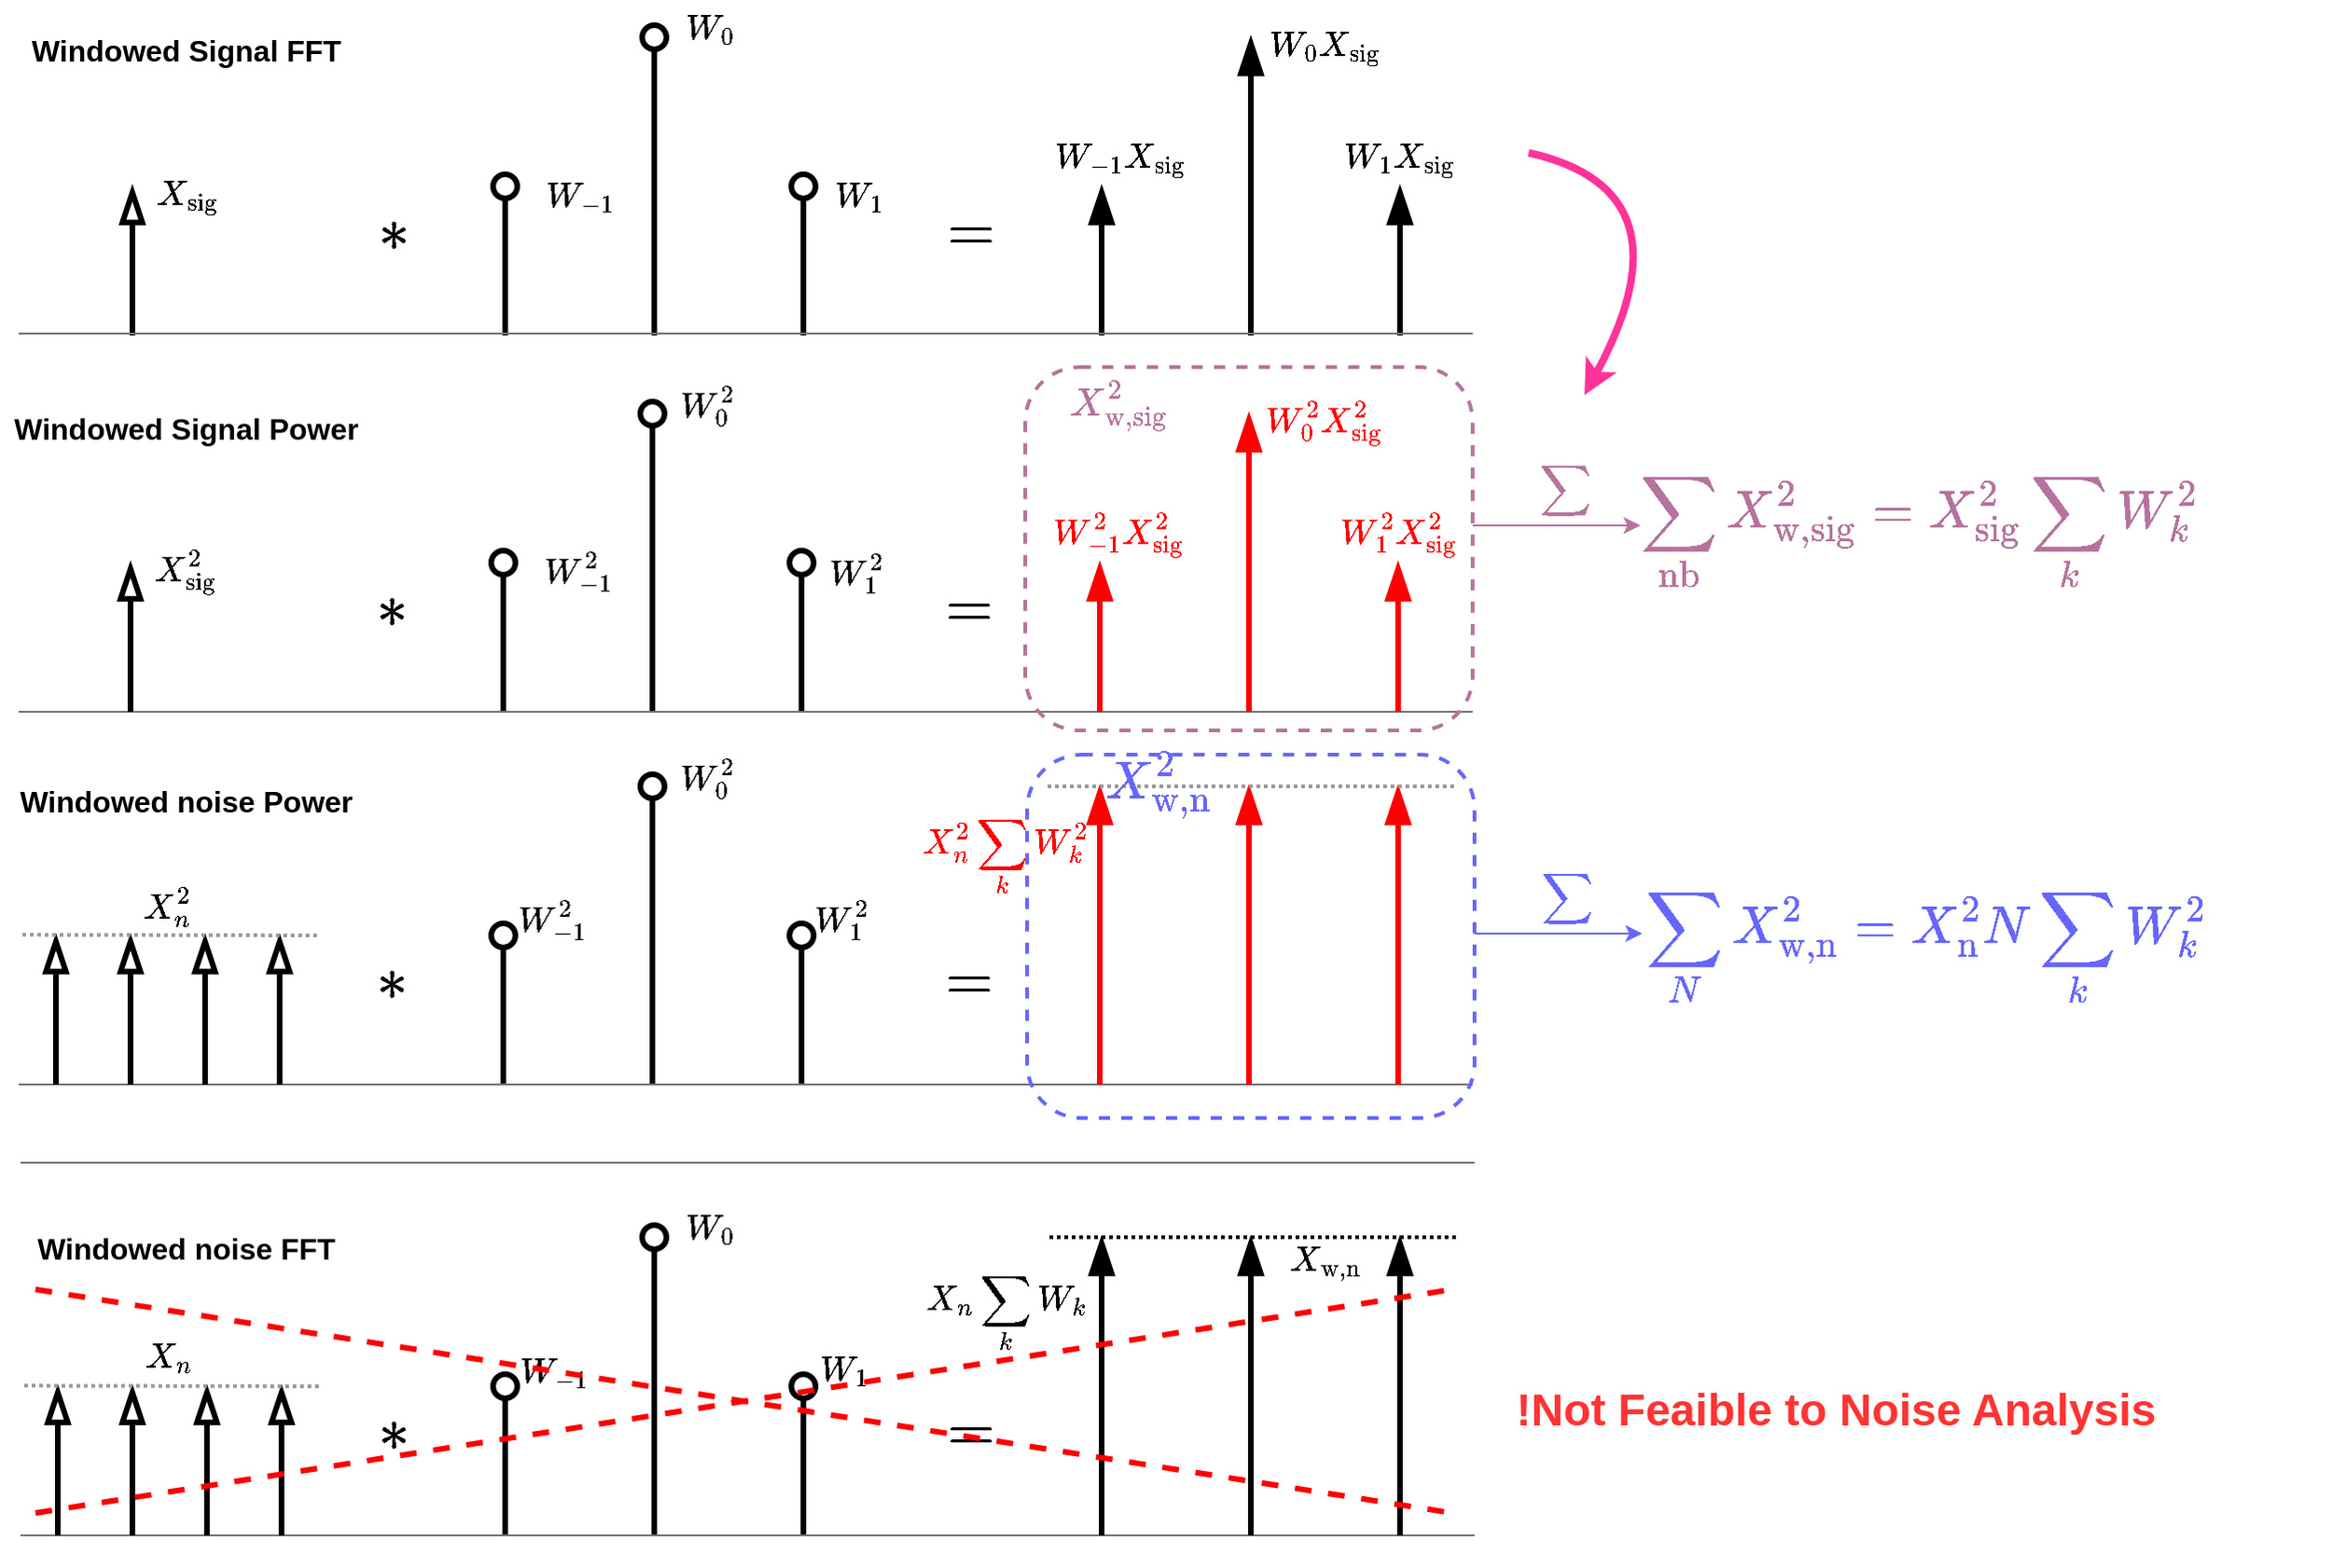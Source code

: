 <mxfile version="28.1.0">
  <diagram name="Page-1" id="PFoPlUwvTNdfm9jOEWF-">
    <mxGraphModel dx="1065" dy="1822" grid="1" gridSize="10" guides="1" tooltips="1" connect="1" arrows="1" fold="1" page="1" pageScale="1" pageWidth="850" pageHeight="1100" math="1" shadow="0">
      <root>
        <mxCell id="0" />
        <mxCell id="1" parent="0" />
        <mxCell id="UQYdaN8NKHzeLjU3V7_b-1" value="" style="endArrow=oval;html=1;rounded=0;strokeWidth=3;endFill=0;endSize=13;" parent="1" edge="1">
          <mxGeometry width="50" height="50" relative="1" as="geometry">
            <mxPoint x="360" y="320" as="sourcePoint" />
            <mxPoint x="360" y="160" as="targetPoint" />
          </mxGeometry>
        </mxCell>
        <mxCell id="UQYdaN8NKHzeLjU3V7_b-7" value="" style="endArrow=oval;html=1;rounded=0;strokeWidth=3;endFill=0;endSize=13;" parent="1" edge="1">
          <mxGeometry width="50" height="50" relative="1" as="geometry">
            <mxPoint x="280" y="320" as="sourcePoint" />
            <mxPoint x="280" y="240" as="targetPoint" />
          </mxGeometry>
        </mxCell>
        <mxCell id="UQYdaN8NKHzeLjU3V7_b-8" value="" style="endArrow=oval;html=1;rounded=0;strokeWidth=3;endFill=0;endSize=13;" parent="1" edge="1">
          <mxGeometry width="50" height="50" relative="1" as="geometry">
            <mxPoint x="440" y="320" as="sourcePoint" />
            <mxPoint x="440" y="240" as="targetPoint" />
          </mxGeometry>
        </mxCell>
        <mxCell id="UQYdaN8NKHzeLjU3V7_b-9" value="" style="endArrow=none;html=1;rounded=0;strokeColor=#737373;" parent="1" edge="1">
          <mxGeometry width="50" height="50" relative="1" as="geometry">
            <mxPoint x="800" y="320" as="sourcePoint" />
            <mxPoint x="20" y="320" as="targetPoint" />
          </mxGeometry>
        </mxCell>
        <mxCell id="UQYdaN8NKHzeLjU3V7_b-10" value="" style="endArrow=blockThin;html=1;rounded=0;strokeWidth=3;endFill=0;endSize=13;" parent="1" edge="1">
          <mxGeometry width="50" height="50" relative="1" as="geometry">
            <mxPoint x="80" y="320" as="sourcePoint" />
            <mxPoint x="80" y="240" as="targetPoint" />
          </mxGeometry>
        </mxCell>
        <mxCell id="UQYdaN8NKHzeLjU3V7_b-11" value="&lt;font style=&quot;font-size: 16px;&quot;&gt;$$X_\text{sig}^2$$&lt;/font&gt;" style="text;html=1;align=center;verticalAlign=middle;whiteSpace=wrap;rounded=0;" parent="1" vertex="1">
          <mxGeometry x="80" y="230" width="60" height="30" as="geometry" />
        </mxCell>
        <mxCell id="UQYdaN8NKHzeLjU3V7_b-12" value="&lt;font style=&quot;font-size: 16px;&quot;&gt;$$W_0^2$$&lt;/font&gt;" style="text;html=1;align=center;verticalAlign=middle;whiteSpace=wrap;rounded=0;" parent="1" vertex="1">
          <mxGeometry x="360" y="140" width="60" height="30" as="geometry" />
        </mxCell>
        <mxCell id="UQYdaN8NKHzeLjU3V7_b-13" value="&lt;font style=&quot;font-size: 16px;&quot;&gt;$$W_{1}^2$$&lt;/font&gt;" style="text;html=1;align=center;verticalAlign=middle;whiteSpace=wrap;rounded=0;" parent="1" vertex="1">
          <mxGeometry x="440" y="230" width="60" height="30" as="geometry" />
        </mxCell>
        <mxCell id="UQYdaN8NKHzeLjU3V7_b-14" value="&lt;font style=&quot;font-size: 16px;&quot;&gt;$$W_{-1}^2$$&lt;/font&gt;" style="text;html=1;align=center;verticalAlign=middle;whiteSpace=wrap;rounded=0;" parent="1" vertex="1">
          <mxGeometry x="290" y="230" width="60" height="30" as="geometry" />
        </mxCell>
        <mxCell id="UQYdaN8NKHzeLjU3V7_b-16" value="&lt;font style=&quot;font-size: 28px;&quot;&gt;$$\ast$$&lt;/font&gt;" style="text;html=1;align=center;verticalAlign=middle;whiteSpace=wrap;rounded=0;" parent="1" vertex="1">
          <mxGeometry x="190" y="250" width="60" height="30" as="geometry" />
        </mxCell>
        <mxCell id="UQYdaN8NKHzeLjU3V7_b-17" value="" style="endArrow=blockThin;html=1;rounded=0;strokeWidth=3;endFill=1;endSize=13;fillColor=#f8cecc;strokeColor=#FF0000;" parent="1" edge="1">
          <mxGeometry width="50" height="50" relative="1" as="geometry">
            <mxPoint x="680" y="320" as="sourcePoint" />
            <mxPoint x="680" y="160" as="targetPoint" />
          </mxGeometry>
        </mxCell>
        <mxCell id="UQYdaN8NKHzeLjU3V7_b-18" value="" style="endArrow=blockThin;html=1;rounded=0;strokeWidth=3;endFill=1;endSize=13;fillColor=#f8cecc;strokeColor=#FF0000;" parent="1" edge="1">
          <mxGeometry width="50" height="50" relative="1" as="geometry">
            <mxPoint x="600" y="320" as="sourcePoint" />
            <mxPoint x="600" y="240" as="targetPoint" />
          </mxGeometry>
        </mxCell>
        <mxCell id="UQYdaN8NKHzeLjU3V7_b-19" value="" style="endArrow=blockThin;html=1;rounded=0;strokeWidth=3;endFill=1;endSize=13;fillColor=#f8cecc;strokeColor=#FF0000;" parent="1" edge="1">
          <mxGeometry width="50" height="50" relative="1" as="geometry">
            <mxPoint x="760" y="320" as="sourcePoint" />
            <mxPoint x="760" y="240" as="targetPoint" />
          </mxGeometry>
        </mxCell>
        <mxCell id="UQYdaN8NKHzeLjU3V7_b-20" value="&lt;b&gt;&lt;font style=&quot;font-size: 16px;&quot; color=&quot;#ff0000&quot;&gt;$$W_0^2X_\text{sig}^2$$&lt;/font&gt;&lt;/b&gt;" style="text;html=1;align=center;verticalAlign=middle;whiteSpace=wrap;rounded=0;" parent="1" vertex="1">
          <mxGeometry x="690" y="150" width="60" height="30" as="geometry" />
        </mxCell>
        <mxCell id="UQYdaN8NKHzeLjU3V7_b-23" value="&lt;font style=&quot;font-size: 28px;&quot;&gt;$$=$$&lt;/font&gt;" style="text;html=1;align=center;verticalAlign=middle;whiteSpace=wrap;rounded=0;" parent="1" vertex="1">
          <mxGeometry x="500" y="250" width="60" height="30" as="geometry" />
        </mxCell>
        <mxCell id="UQYdaN8NKHzeLjU3V7_b-24" value="&lt;b&gt;&lt;font style=&quot;font-size: 16px;&quot; color=&quot;#ff0000&quot;&gt;$$W_{-1}^2X_\text{sig}^2$$&lt;/font&gt;&lt;/b&gt;" style="text;html=1;align=center;verticalAlign=middle;whiteSpace=wrap;rounded=0;" parent="1" vertex="1">
          <mxGeometry x="580" y="210" width="60" height="30" as="geometry" />
        </mxCell>
        <mxCell id="UQYdaN8NKHzeLjU3V7_b-25" value="&lt;b&gt;&lt;font style=&quot;font-size: 16px;&quot; color=&quot;#ff0000&quot;&gt;$$W_{1}^2X_\text{sig}^2$$&lt;/font&gt;&lt;/b&gt;" style="text;html=1;align=center;verticalAlign=middle;whiteSpace=wrap;rounded=0;" parent="1" vertex="1">
          <mxGeometry x="730" y="210" width="60" height="30" as="geometry" />
        </mxCell>
        <mxCell id="UQYdaN8NKHzeLjU3V7_b-26" value="" style="endArrow=oval;html=1;rounded=0;strokeWidth=3;endFill=0;endSize=13;" parent="1" edge="1">
          <mxGeometry width="50" height="50" relative="1" as="geometry">
            <mxPoint x="360" y="520" as="sourcePoint" />
            <mxPoint x="360" y="360" as="targetPoint" />
          </mxGeometry>
        </mxCell>
        <mxCell id="UQYdaN8NKHzeLjU3V7_b-27" value="" style="endArrow=oval;html=1;rounded=0;strokeWidth=3;endFill=0;endSize=13;" parent="1" edge="1">
          <mxGeometry width="50" height="50" relative="1" as="geometry">
            <mxPoint x="280" y="520" as="sourcePoint" />
            <mxPoint x="280" y="440" as="targetPoint" />
          </mxGeometry>
        </mxCell>
        <mxCell id="UQYdaN8NKHzeLjU3V7_b-28" value="" style="endArrow=oval;html=1;rounded=0;strokeWidth=3;endFill=0;endSize=13;" parent="1" edge="1">
          <mxGeometry width="50" height="50" relative="1" as="geometry">
            <mxPoint x="440" y="520" as="sourcePoint" />
            <mxPoint x="440" y="440" as="targetPoint" />
          </mxGeometry>
        </mxCell>
        <mxCell id="UQYdaN8NKHzeLjU3V7_b-29" value="" style="endArrow=none;html=1;rounded=0;strokeColor=#737373;" parent="1" edge="1">
          <mxGeometry width="50" height="50" relative="1" as="geometry">
            <mxPoint x="800" y="520" as="sourcePoint" />
            <mxPoint x="20" y="520" as="targetPoint" />
          </mxGeometry>
        </mxCell>
        <mxCell id="UQYdaN8NKHzeLjU3V7_b-30" value="" style="endArrow=blockThin;html=1;rounded=0;strokeWidth=3;endFill=0;endSize=13;" parent="1" edge="1">
          <mxGeometry width="50" height="50" relative="1" as="geometry">
            <mxPoint x="80" y="520" as="sourcePoint" />
            <mxPoint x="80" y="440" as="targetPoint" />
          </mxGeometry>
        </mxCell>
        <mxCell id="UQYdaN8NKHzeLjU3V7_b-31" value="&lt;font style=&quot;font-size: 16px;&quot;&gt;$$X_n^2$$&lt;/font&gt;" style="text;html=1;align=center;verticalAlign=middle;whiteSpace=wrap;rounded=0;" parent="1" vertex="1">
          <mxGeometry x="70" y="409" width="60" height="30" as="geometry" />
        </mxCell>
        <mxCell id="UQYdaN8NKHzeLjU3V7_b-32" value="&lt;font style=&quot;font-size: 16px;&quot;&gt;$$W_0^2$$&lt;/font&gt;" style="text;html=1;align=center;verticalAlign=middle;whiteSpace=wrap;rounded=0;" parent="1" vertex="1">
          <mxGeometry x="360" y="340" width="60" height="30" as="geometry" />
        </mxCell>
        <mxCell id="UQYdaN8NKHzeLjU3V7_b-33" value="&lt;font style=&quot;font-size: 16px;&quot;&gt;$$W_{1}^2$$&lt;/font&gt;" style="text;html=1;align=center;verticalAlign=middle;whiteSpace=wrap;rounded=0;" parent="1" vertex="1">
          <mxGeometry x="432" y="416" width="60" height="30" as="geometry" />
        </mxCell>
        <mxCell id="UQYdaN8NKHzeLjU3V7_b-34" value="&lt;font style=&quot;font-size: 16px;&quot;&gt;$$W_{-1}^2$$&lt;/font&gt;" style="text;html=1;align=center;verticalAlign=middle;whiteSpace=wrap;rounded=0;" parent="1" vertex="1">
          <mxGeometry x="276" y="417" width="60" height="30" as="geometry" />
        </mxCell>
        <mxCell id="UQYdaN8NKHzeLjU3V7_b-35" value="&lt;font style=&quot;font-size: 28px;&quot;&gt;$$\ast$$&lt;/font&gt;" style="text;html=1;align=center;verticalAlign=middle;whiteSpace=wrap;rounded=0;" parent="1" vertex="1">
          <mxGeometry x="190" y="450" width="60" height="30" as="geometry" />
        </mxCell>
        <mxCell id="UQYdaN8NKHzeLjU3V7_b-36" value="" style="endArrow=blockThin;html=1;rounded=0;strokeWidth=3;endFill=1;endSize=13;strokeColor=#FF0000;" parent="1" edge="1">
          <mxGeometry width="50" height="50" relative="1" as="geometry">
            <mxPoint x="680" y="520" as="sourcePoint" />
            <mxPoint x="680" y="360" as="targetPoint" />
          </mxGeometry>
        </mxCell>
        <mxCell id="UQYdaN8NKHzeLjU3V7_b-37" value="" style="endArrow=blockThin;html=1;rounded=0;strokeWidth=3;endFill=1;endSize=13;strokeColor=#FF0000;" parent="1" edge="1">
          <mxGeometry width="50" height="50" relative="1" as="geometry">
            <mxPoint x="600" y="520" as="sourcePoint" />
            <mxPoint x="600" y="360" as="targetPoint" />
          </mxGeometry>
        </mxCell>
        <mxCell id="UQYdaN8NKHzeLjU3V7_b-38" value="" style="endArrow=blockThin;html=1;rounded=0;strokeWidth=3;endFill=1;endSize=13;strokeColor=#FF0000;" parent="1" edge="1">
          <mxGeometry width="50" height="50" relative="1" as="geometry">
            <mxPoint x="760" y="520" as="sourcePoint" />
            <mxPoint x="760" y="360" as="targetPoint" />
          </mxGeometry>
        </mxCell>
        <mxCell id="UQYdaN8NKHzeLjU3V7_b-39" value="&lt;font style=&quot;font-size: 16px; color: rgb(255, 0, 0);&quot;&gt;$$X_n^2\sum_k W_k^2$$&lt;/font&gt;" style="text;html=1;align=center;verticalAlign=middle;whiteSpace=wrap;rounded=0;strokeColor=none;" parent="1" vertex="1">
          <mxGeometry x="520" y="383" width="60" height="30" as="geometry" />
        </mxCell>
        <mxCell id="UQYdaN8NKHzeLjU3V7_b-40" value="&lt;font style=&quot;font-size: 28px;&quot;&gt;$$=$$&lt;/font&gt;" style="text;html=1;align=center;verticalAlign=middle;whiteSpace=wrap;rounded=0;" parent="1" vertex="1">
          <mxGeometry x="500" y="450" width="60" height="30" as="geometry" />
        </mxCell>
        <mxCell id="UQYdaN8NKHzeLjU3V7_b-43" value="" style="endArrow=blockThin;html=1;rounded=0;strokeWidth=3;endFill=0;endSize=13;" parent="1" edge="1">
          <mxGeometry width="50" height="50" relative="1" as="geometry">
            <mxPoint x="40" y="520" as="sourcePoint" />
            <mxPoint x="40" y="440" as="targetPoint" />
          </mxGeometry>
        </mxCell>
        <mxCell id="UQYdaN8NKHzeLjU3V7_b-44" value="" style="endArrow=blockThin;html=1;rounded=0;strokeWidth=3;endFill=0;endSize=13;" parent="1" edge="1">
          <mxGeometry width="50" height="50" relative="1" as="geometry">
            <mxPoint x="120" y="520" as="sourcePoint" />
            <mxPoint x="120" y="440" as="targetPoint" />
          </mxGeometry>
        </mxCell>
        <mxCell id="UQYdaN8NKHzeLjU3V7_b-45" value="" style="endArrow=blockThin;html=1;rounded=0;strokeWidth=3;endFill=0;endSize=13;" parent="1" edge="1">
          <mxGeometry width="50" height="50" relative="1" as="geometry">
            <mxPoint x="160" y="520" as="sourcePoint" />
            <mxPoint x="160" y="440" as="targetPoint" />
          </mxGeometry>
        </mxCell>
        <mxCell id="UQYdaN8NKHzeLjU3V7_b-46" value="" style="endArrow=none;html=1;rounded=0;strokeColor=#999999;dashed=1;dashPattern=1 1;strokeWidth=2;" parent="1" edge="1">
          <mxGeometry width="50" height="50" relative="1" as="geometry">
            <mxPoint x="180" y="440" as="sourcePoint" />
            <mxPoint x="20" y="439.66" as="targetPoint" />
          </mxGeometry>
        </mxCell>
        <mxCell id="UQYdaN8NKHzeLjU3V7_b-47" value="" style="endArrow=none;html=1;rounded=0;strokeColor=#999999;dashed=1;dashPattern=1 1;strokeWidth=2;" parent="1" edge="1">
          <mxGeometry width="50" height="50" relative="1" as="geometry">
            <mxPoint x="790" y="360" as="sourcePoint" />
            <mxPoint x="570" y="360" as="targetPoint" />
          </mxGeometry>
        </mxCell>
        <mxCell id="UQYdaN8NKHzeLjU3V7_b-48" value="&lt;b&gt;&lt;font style=&quot;font-size: 16px;&quot;&gt;Windowed noise Power&lt;/font&gt;&lt;/b&gt;" style="text;html=1;align=center;verticalAlign=middle;whiteSpace=wrap;rounded=0;" parent="1" vertex="1">
          <mxGeometry x="10" y="353" width="200" height="30" as="geometry" />
        </mxCell>
        <mxCell id="UQYdaN8NKHzeLjU3V7_b-49" value="&lt;b&gt;&lt;font style=&quot;font-size: 16px;&quot;&gt;Windowed Signal Power&lt;/font&gt;&lt;/b&gt;" style="text;html=1;align=center;verticalAlign=middle;whiteSpace=wrap;rounded=0;" parent="1" vertex="1">
          <mxGeometry x="10" y="153" width="200" height="30" as="geometry" />
        </mxCell>
        <mxCell id="UQYdaN8NKHzeLjU3V7_b-50" value="" style="endArrow=oval;html=1;rounded=0;strokeWidth=3;endFill=0;endSize=13;" parent="1" edge="1">
          <mxGeometry width="50" height="50" relative="1" as="geometry">
            <mxPoint x="361" y="118" as="sourcePoint" />
            <mxPoint x="361" y="-42" as="targetPoint" />
          </mxGeometry>
        </mxCell>
        <mxCell id="UQYdaN8NKHzeLjU3V7_b-51" value="" style="endArrow=oval;html=1;rounded=0;strokeWidth=3;endFill=0;endSize=13;" parent="1" edge="1">
          <mxGeometry width="50" height="50" relative="1" as="geometry">
            <mxPoint x="281" y="118" as="sourcePoint" />
            <mxPoint x="281" y="38" as="targetPoint" />
          </mxGeometry>
        </mxCell>
        <mxCell id="UQYdaN8NKHzeLjU3V7_b-52" value="" style="endArrow=oval;html=1;rounded=0;strokeWidth=3;endFill=0;endSize=13;" parent="1" edge="1">
          <mxGeometry width="50" height="50" relative="1" as="geometry">
            <mxPoint x="441" y="118" as="sourcePoint" />
            <mxPoint x="441" y="38" as="targetPoint" />
          </mxGeometry>
        </mxCell>
        <mxCell id="UQYdaN8NKHzeLjU3V7_b-54" value="" style="endArrow=blockThin;html=1;rounded=0;strokeWidth=3;endFill=0;endSize=13;" parent="1" edge="1">
          <mxGeometry width="50" height="50" relative="1" as="geometry">
            <mxPoint x="81" y="118" as="sourcePoint" />
            <mxPoint x="81" y="38" as="targetPoint" />
          </mxGeometry>
        </mxCell>
        <mxCell id="UQYdaN8NKHzeLjU3V7_b-55" value="&lt;font style=&quot;font-size: 16px;&quot;&gt;$$X_\text{sig}$$&lt;/font&gt;" style="text;html=1;align=center;verticalAlign=middle;whiteSpace=wrap;rounded=0;" parent="1" vertex="1">
          <mxGeometry x="81" y="28" width="60" height="30" as="geometry" />
        </mxCell>
        <mxCell id="UQYdaN8NKHzeLjU3V7_b-56" value="&lt;font style=&quot;font-size: 16px;&quot;&gt;$$W_0$$&lt;/font&gt;" style="text;html=1;align=center;verticalAlign=middle;whiteSpace=wrap;rounded=0;" parent="1" vertex="1">
          <mxGeometry x="361" y="-62" width="60" height="30" as="geometry" />
        </mxCell>
        <mxCell id="UQYdaN8NKHzeLjU3V7_b-57" value="&lt;font style=&quot;font-size: 16px;&quot;&gt;$$W_{1}$$&lt;/font&gt;" style="text;html=1;align=center;verticalAlign=middle;whiteSpace=wrap;rounded=0;" parent="1" vertex="1">
          <mxGeometry x="441" y="28" width="60" height="30" as="geometry" />
        </mxCell>
        <mxCell id="UQYdaN8NKHzeLjU3V7_b-58" value="&lt;font style=&quot;font-size: 16px;&quot;&gt;$$W_{-1}$$&lt;/font&gt;" style="text;html=1;align=center;verticalAlign=middle;whiteSpace=wrap;rounded=0;" parent="1" vertex="1">
          <mxGeometry x="291" y="28" width="60" height="30" as="geometry" />
        </mxCell>
        <mxCell id="UQYdaN8NKHzeLjU3V7_b-59" value="&lt;font style=&quot;font-size: 28px;&quot;&gt;$$\ast$$&lt;/font&gt;" style="text;html=1;align=center;verticalAlign=middle;whiteSpace=wrap;rounded=0;" parent="1" vertex="1">
          <mxGeometry x="191" y="48" width="60" height="30" as="geometry" />
        </mxCell>
        <mxCell id="UQYdaN8NKHzeLjU3V7_b-60" value="" style="endArrow=blockThin;html=1;rounded=0;strokeWidth=3;endFill=1;endSize=13;" parent="1" edge="1">
          <mxGeometry width="50" height="50" relative="1" as="geometry">
            <mxPoint x="681" y="118" as="sourcePoint" />
            <mxPoint x="681" y="-42" as="targetPoint" />
          </mxGeometry>
        </mxCell>
        <mxCell id="UQYdaN8NKHzeLjU3V7_b-61" value="" style="endArrow=blockThin;html=1;rounded=0;strokeWidth=3;endFill=1;endSize=13;" parent="1" edge="1">
          <mxGeometry width="50" height="50" relative="1" as="geometry">
            <mxPoint x="601" y="118" as="sourcePoint" />
            <mxPoint x="601" y="38" as="targetPoint" />
          </mxGeometry>
        </mxCell>
        <mxCell id="UQYdaN8NKHzeLjU3V7_b-62" value="" style="endArrow=blockThin;html=1;rounded=0;strokeWidth=3;endFill=1;endSize=13;" parent="1" edge="1">
          <mxGeometry width="50" height="50" relative="1" as="geometry">
            <mxPoint x="761" y="118" as="sourcePoint" />
            <mxPoint x="761" y="38" as="targetPoint" />
          </mxGeometry>
        </mxCell>
        <mxCell id="UQYdaN8NKHzeLjU3V7_b-63" value="&lt;font style=&quot;font-size: 16px;&quot;&gt;$$W_0X_\text{sig}$$&lt;/font&gt;" style="text;html=1;align=center;verticalAlign=middle;whiteSpace=wrap;rounded=0;" parent="1" vertex="1">
          <mxGeometry x="691" y="-52" width="60" height="30" as="geometry" />
        </mxCell>
        <mxCell id="UQYdaN8NKHzeLjU3V7_b-64" value="&lt;font style=&quot;font-size: 28px;&quot;&gt;$$=$$&lt;/font&gt;" style="text;html=1;align=center;verticalAlign=middle;whiteSpace=wrap;rounded=0;" parent="1" vertex="1">
          <mxGeometry x="501" y="48" width="60" height="30" as="geometry" />
        </mxCell>
        <mxCell id="UQYdaN8NKHzeLjU3V7_b-65" value="&lt;font style=&quot;font-size: 16px;&quot;&gt;$$W_{-1}X_\text{sig}$$&lt;/font&gt;" style="text;html=1;align=center;verticalAlign=middle;whiteSpace=wrap;rounded=0;" parent="1" vertex="1">
          <mxGeometry x="581" y="8" width="60" height="30" as="geometry" />
        </mxCell>
        <mxCell id="UQYdaN8NKHzeLjU3V7_b-66" value="&lt;font style=&quot;font-size: 16px;&quot;&gt;$$W_{1}X_\text{sig}$$&lt;/font&gt;" style="text;html=1;align=center;verticalAlign=middle;whiteSpace=wrap;rounded=0;" parent="1" vertex="1">
          <mxGeometry x="731" y="8" width="60" height="30" as="geometry" />
        </mxCell>
        <mxCell id="UQYdaN8NKHzeLjU3V7_b-88" value="&lt;b&gt;&lt;font style=&quot;font-size: 16px;&quot;&gt;Windowed Signal FFT&lt;/font&gt;&lt;/b&gt;" style="text;html=1;align=center;verticalAlign=middle;whiteSpace=wrap;rounded=0;" parent="1" vertex="1">
          <mxGeometry x="10" y="-50" width="200" height="30" as="geometry" />
        </mxCell>
        <mxCell id="UQYdaN8NKHzeLjU3V7_b-90" value="" style="rounded=1;whiteSpace=wrap;html=1;fillColor=none;strokeColor=#B5739D;strokeWidth=2;shadow=0;glass=0;dashed=1;" parent="1" vertex="1">
          <mxGeometry x="560" y="135" width="240" height="195" as="geometry" />
        </mxCell>
        <mxCell id="UQYdaN8NKHzeLjU3V7_b-91" value="" style="endArrow=classic;html=1;rounded=0;exitX=1;exitY=0.436;exitDx=0;exitDy=0;exitPerimeter=0;strokeColor=#B5739D;" parent="1" source="UQYdaN8NKHzeLjU3V7_b-90" edge="1">
          <mxGeometry width="50" height="50" relative="1" as="geometry">
            <mxPoint x="830" y="240" as="sourcePoint" />
            <mxPoint x="890" y="220" as="targetPoint" />
          </mxGeometry>
        </mxCell>
        <mxCell id="UQYdaN8NKHzeLjU3V7_b-92" value="&lt;font color=&quot;#b5739d&quot;&gt;&lt;b&gt;&lt;font style=&quot;font-size: 16px;&quot;&gt;$$\sum$$&lt;/font&gt;&lt;/b&gt;&lt;/font&gt;" style="text;html=1;align=center;verticalAlign=middle;whiteSpace=wrap;rounded=0;" parent="1" vertex="1">
          <mxGeometry x="820" y="186" width="60" height="30" as="geometry" />
        </mxCell>
        <mxCell id="UQYdaN8NKHzeLjU3V7_b-93" value="&lt;font size=&quot;1&quot; color=&quot;#b5739d&quot;&gt;&lt;b&gt;&lt;font style=&quot;font-size: 24px;&quot;&gt;$$\sum_\text{nb} X_\text{w,sig}^2=X_\text{sig}^2\sum_k W_k^2$$&lt;/font&gt;&lt;/b&gt;&lt;/font&gt;" style="text;html=1;align=center;verticalAlign=middle;whiteSpace=wrap;rounded=0;" parent="1" vertex="1">
          <mxGeometry x="1010" y="210" width="60" height="30" as="geometry" />
        </mxCell>
        <mxCell id="UQYdaN8NKHzeLjU3V7_b-94" value="&lt;font size=&quot;1&quot; color=&quot;#b5739d&quot;&gt;&lt;b&gt;&lt;font style=&quot;font-size: 18px;&quot;&gt;$$X_\text{w,sig}^2$$&lt;/font&gt;&lt;/b&gt;&lt;/font&gt;" style="text;html=1;align=center;verticalAlign=middle;whiteSpace=wrap;rounded=0;" parent="1" vertex="1">
          <mxGeometry x="580" y="140" width="60" height="30" as="geometry" />
        </mxCell>
        <mxCell id="UQYdaN8NKHzeLjU3V7_b-104" value="" style="endArrow=none;html=1;rounded=0;strokeColor=#737373;" parent="1" edge="1">
          <mxGeometry width="50" height="50" relative="1" as="geometry">
            <mxPoint x="800" y="117" as="sourcePoint" />
            <mxPoint x="20" y="117" as="targetPoint" />
          </mxGeometry>
        </mxCell>
        <mxCell id="UQYdaN8NKHzeLjU3V7_b-105" value="" style="curved=1;endArrow=classic;html=1;rounded=0;strokeWidth=4;strokeColor=#FF3399;" parent="1" edge="1">
          <mxGeometry width="50" height="50" relative="1" as="geometry">
            <mxPoint x="830" y="20" as="sourcePoint" />
            <mxPoint x="860" y="150" as="targetPoint" />
            <Array as="points">
              <mxPoint x="920" y="40" />
            </Array>
          </mxGeometry>
        </mxCell>
        <mxCell id="UQYdaN8NKHzeLjU3V7_b-106" value="" style="rounded=1;whiteSpace=wrap;html=1;fillColor=none;strokeColor=#6666FF;strokeWidth=2;shadow=0;glass=0;dashed=1;" parent="1" vertex="1">
          <mxGeometry x="561" y="343" width="240" height="195" as="geometry" />
        </mxCell>
        <mxCell id="UQYdaN8NKHzeLjU3V7_b-107" value="" style="endArrow=classic;html=1;rounded=0;exitX=1;exitY=0.436;exitDx=0;exitDy=0;exitPerimeter=0;strokeColor=#6666FF;" parent="1" edge="1">
          <mxGeometry width="50" height="50" relative="1" as="geometry">
            <mxPoint x="801" y="439" as="sourcePoint" />
            <mxPoint x="891" y="439" as="targetPoint" />
          </mxGeometry>
        </mxCell>
        <mxCell id="UQYdaN8NKHzeLjU3V7_b-108" value="&lt;font&gt;&lt;b style=&quot;&quot;&gt;&lt;font style=&quot;font-size: 16px; color: rgb(102, 102, 255);&quot;&gt;$$\sum$$&lt;/font&gt;&lt;/b&gt;&lt;/font&gt;" style="text;html=1;align=center;verticalAlign=middle;whiteSpace=wrap;rounded=0;" parent="1" vertex="1">
          <mxGeometry x="821" y="405" width="60" height="30" as="geometry" />
        </mxCell>
        <mxCell id="UQYdaN8NKHzeLjU3V7_b-109" value="&lt;font size=&quot;1&quot;&gt;&lt;b style=&quot;&quot;&gt;&lt;font style=&quot;font-size: 24px; color: rgb(102, 102, 255);&quot;&gt;$$\sum_{N} X_\text{w,n}^2=X_\text{n}^2N\sum_k W_k^2$$&lt;/font&gt;&lt;/b&gt;&lt;/font&gt;" style="text;html=1;align=center;verticalAlign=middle;whiteSpace=wrap;rounded=0;" parent="1" vertex="1">
          <mxGeometry x="1014" y="433" width="60" height="30" as="geometry" />
        </mxCell>
        <mxCell id="UQYdaN8NKHzeLjU3V7_b-110" value="" style="endArrow=none;html=1;rounded=0;strokeColor=#737373;" parent="1" edge="1">
          <mxGeometry width="50" height="50" relative="1" as="geometry">
            <mxPoint x="801" y="562" as="sourcePoint" />
            <mxPoint x="21" y="562" as="targetPoint" />
          </mxGeometry>
        </mxCell>
        <mxCell id="UQYdaN8NKHzeLjU3V7_b-111" value="" style="endArrow=oval;html=1;rounded=0;strokeWidth=3;endFill=0;endSize=13;" parent="1" edge="1">
          <mxGeometry width="50" height="50" relative="1" as="geometry">
            <mxPoint x="361" y="762" as="sourcePoint" />
            <mxPoint x="361" y="602" as="targetPoint" />
          </mxGeometry>
        </mxCell>
        <mxCell id="UQYdaN8NKHzeLjU3V7_b-112" value="" style="endArrow=oval;html=1;rounded=0;strokeWidth=3;endFill=0;endSize=13;" parent="1" edge="1">
          <mxGeometry width="50" height="50" relative="1" as="geometry">
            <mxPoint x="281" y="762" as="sourcePoint" />
            <mxPoint x="281" y="682" as="targetPoint" />
          </mxGeometry>
        </mxCell>
        <mxCell id="UQYdaN8NKHzeLjU3V7_b-113" value="" style="endArrow=oval;html=1;rounded=0;strokeWidth=3;endFill=0;endSize=13;" parent="1" edge="1">
          <mxGeometry width="50" height="50" relative="1" as="geometry">
            <mxPoint x="441" y="762" as="sourcePoint" />
            <mxPoint x="441" y="682" as="targetPoint" />
          </mxGeometry>
        </mxCell>
        <mxCell id="UQYdaN8NKHzeLjU3V7_b-114" value="" style="endArrow=none;html=1;rounded=0;strokeColor=#737373;" parent="1" edge="1">
          <mxGeometry width="50" height="50" relative="1" as="geometry">
            <mxPoint x="801" y="762" as="sourcePoint" />
            <mxPoint x="21" y="762" as="targetPoint" />
          </mxGeometry>
        </mxCell>
        <mxCell id="UQYdaN8NKHzeLjU3V7_b-115" value="" style="endArrow=blockThin;html=1;rounded=0;strokeWidth=3;endFill=0;endSize=13;" parent="1" edge="1">
          <mxGeometry width="50" height="50" relative="1" as="geometry">
            <mxPoint x="81" y="762" as="sourcePoint" />
            <mxPoint x="81" y="682" as="targetPoint" />
          </mxGeometry>
        </mxCell>
        <mxCell id="UQYdaN8NKHzeLjU3V7_b-116" value="&lt;font style=&quot;font-size: 16px;&quot;&gt;$$X_n$$&lt;/font&gt;" style="text;html=1;align=center;verticalAlign=middle;whiteSpace=wrap;rounded=0;" parent="1" vertex="1">
          <mxGeometry x="71" y="651" width="60" height="30" as="geometry" />
        </mxCell>
        <mxCell id="UQYdaN8NKHzeLjU3V7_b-117" value="&lt;font style=&quot;font-size: 16px;&quot;&gt;$$W_0$$&lt;/font&gt;" style="text;html=1;align=center;verticalAlign=middle;whiteSpace=wrap;rounded=0;" parent="1" vertex="1">
          <mxGeometry x="361" y="582" width="60" height="30" as="geometry" />
        </mxCell>
        <mxCell id="UQYdaN8NKHzeLjU3V7_b-118" value="&lt;font style=&quot;font-size: 16px;&quot;&gt;$$W_{1}$$&lt;/font&gt;" style="text;html=1;align=center;verticalAlign=middle;whiteSpace=wrap;rounded=0;" parent="1" vertex="1">
          <mxGeometry x="433" y="658" width="60" height="30" as="geometry" />
        </mxCell>
        <mxCell id="UQYdaN8NKHzeLjU3V7_b-119" value="&lt;font style=&quot;font-size: 16px;&quot;&gt;$$W_{-1}$$&lt;/font&gt;" style="text;html=1;align=center;verticalAlign=middle;whiteSpace=wrap;rounded=0;" parent="1" vertex="1">
          <mxGeometry x="277" y="659" width="60" height="30" as="geometry" />
        </mxCell>
        <mxCell id="UQYdaN8NKHzeLjU3V7_b-120" value="&lt;font style=&quot;font-size: 28px;&quot;&gt;$$\ast$$&lt;/font&gt;" style="text;html=1;align=center;verticalAlign=middle;whiteSpace=wrap;rounded=0;" parent="1" vertex="1">
          <mxGeometry x="191" y="692" width="60" height="30" as="geometry" />
        </mxCell>
        <mxCell id="UQYdaN8NKHzeLjU3V7_b-121" value="" style="endArrow=blockThin;html=1;rounded=0;strokeWidth=3;endFill=1;endSize=13;fillColor=#f8cecc;strokeColor=#000000;" parent="1" edge="1">
          <mxGeometry width="50" height="50" relative="1" as="geometry">
            <mxPoint x="681" y="762" as="sourcePoint" />
            <mxPoint x="681" y="602" as="targetPoint" />
          </mxGeometry>
        </mxCell>
        <mxCell id="UQYdaN8NKHzeLjU3V7_b-122" value="" style="endArrow=blockThin;html=1;rounded=0;strokeWidth=3;endFill=1;endSize=13;fillColor=#f8cecc;strokeColor=#000000;" parent="1" edge="1">
          <mxGeometry width="50" height="50" relative="1" as="geometry">
            <mxPoint x="601" y="762" as="sourcePoint" />
            <mxPoint x="601" y="602" as="targetPoint" />
          </mxGeometry>
        </mxCell>
        <mxCell id="UQYdaN8NKHzeLjU3V7_b-123" value="" style="endArrow=blockThin;html=1;rounded=0;strokeWidth=3;endFill=1;endSize=13;fillColor=#f8cecc;strokeColor=#000000;" parent="1" edge="1">
          <mxGeometry width="50" height="50" relative="1" as="geometry">
            <mxPoint x="761" y="762" as="sourcePoint" />
            <mxPoint x="761" y="602" as="targetPoint" />
          </mxGeometry>
        </mxCell>
        <mxCell id="UQYdaN8NKHzeLjU3V7_b-124" value="&lt;b&gt;&lt;font style=&quot;font-size: 16px;&quot;&gt;$$X_n\sum_k W_k$$&lt;/font&gt;&lt;/b&gt;" style="text;html=1;align=center;verticalAlign=middle;whiteSpace=wrap;rounded=0;strokeColor=none;" parent="1" vertex="1">
          <mxGeometry x="520" y="628" width="60" height="30" as="geometry" />
        </mxCell>
        <mxCell id="UQYdaN8NKHzeLjU3V7_b-125" value="&lt;font style=&quot;font-size: 28px;&quot;&gt;$$=$$&lt;/font&gt;" style="text;html=1;align=center;verticalAlign=middle;whiteSpace=wrap;rounded=0;" parent="1" vertex="1">
          <mxGeometry x="501" y="692" width="60" height="30" as="geometry" />
        </mxCell>
        <mxCell id="UQYdaN8NKHzeLjU3V7_b-126" value="" style="endArrow=blockThin;html=1;rounded=0;strokeWidth=3;endFill=0;endSize=13;" parent="1" edge="1">
          <mxGeometry width="50" height="50" relative="1" as="geometry">
            <mxPoint x="41" y="762" as="sourcePoint" />
            <mxPoint x="41" y="682" as="targetPoint" />
          </mxGeometry>
        </mxCell>
        <mxCell id="UQYdaN8NKHzeLjU3V7_b-127" value="" style="endArrow=blockThin;html=1;rounded=0;strokeWidth=3;endFill=0;endSize=13;" parent="1" edge="1">
          <mxGeometry width="50" height="50" relative="1" as="geometry">
            <mxPoint x="121" y="762" as="sourcePoint" />
            <mxPoint x="121" y="682" as="targetPoint" />
          </mxGeometry>
        </mxCell>
        <mxCell id="UQYdaN8NKHzeLjU3V7_b-128" value="" style="endArrow=blockThin;html=1;rounded=0;strokeWidth=3;endFill=0;endSize=13;" parent="1" edge="1">
          <mxGeometry width="50" height="50" relative="1" as="geometry">
            <mxPoint x="161" y="762" as="sourcePoint" />
            <mxPoint x="161" y="682" as="targetPoint" />
          </mxGeometry>
        </mxCell>
        <mxCell id="UQYdaN8NKHzeLjU3V7_b-129" value="" style="endArrow=none;html=1;rounded=0;strokeColor=#999999;dashed=1;dashPattern=1 1;strokeWidth=2;" parent="1" edge="1">
          <mxGeometry width="50" height="50" relative="1" as="geometry">
            <mxPoint x="181" y="682" as="sourcePoint" />
            <mxPoint x="21" y="681.66" as="targetPoint" />
          </mxGeometry>
        </mxCell>
        <mxCell id="UQYdaN8NKHzeLjU3V7_b-130" value="" style="endArrow=none;html=1;rounded=0;strokeColor=#000000;dashed=1;dashPattern=1 1;strokeWidth=2;" parent="1" edge="1">
          <mxGeometry width="50" height="50" relative="1" as="geometry">
            <mxPoint x="791" y="602" as="sourcePoint" />
            <mxPoint x="571" y="602" as="targetPoint" />
          </mxGeometry>
        </mxCell>
        <mxCell id="UQYdaN8NKHzeLjU3V7_b-131" value="&lt;b&gt;&lt;font style=&quot;font-size: 16px;&quot;&gt;Windowed noise FFT&lt;/font&gt;&lt;/b&gt;" style="text;html=1;align=center;verticalAlign=middle;whiteSpace=wrap;rounded=0;" parent="1" vertex="1">
          <mxGeometry x="10" y="593" width="200" height="30" as="geometry" />
        </mxCell>
        <mxCell id="UQYdaN8NKHzeLjU3V7_b-133" value="&lt;b&gt;&lt;font style=&quot;font-size: 16px;&quot;&gt;$$X_\text{w,n}$$&lt;/font&gt;&lt;/b&gt;" style="text;html=1;align=center;verticalAlign=middle;whiteSpace=wrap;rounded=0;strokeColor=none;" parent="1" vertex="1">
          <mxGeometry x="691" y="600" width="60" height="30" as="geometry" />
        </mxCell>
        <mxCell id="UQYdaN8NKHzeLjU3V7_b-136" value="" style="endArrow=none;html=1;rounded=0;strokeColor=#FF0000;strokeWidth=3;dashed=1;textOpacity=10;" parent="1" edge="1">
          <mxGeometry width="50" height="50" relative="1" as="geometry">
            <mxPoint x="29" y="750" as="sourcePoint" />
            <mxPoint x="789" y="630" as="targetPoint" />
          </mxGeometry>
        </mxCell>
        <mxCell id="UQYdaN8NKHzeLjU3V7_b-137" value="" style="endArrow=none;html=1;rounded=0;strokeColor=#FF0000;strokeWidth=3;dashed=1;textOpacity=10;" parent="1" edge="1">
          <mxGeometry width="50" height="50" relative="1" as="geometry">
            <mxPoint x="29" y="630" as="sourcePoint" />
            <mxPoint x="789" y="750" as="targetPoint" />
          </mxGeometry>
        </mxCell>
        <mxCell id="YRJLhdCqh53D51CDbVX3-1" value="&lt;font color=&quot;#ff3333&quot;&gt;&lt;span style=&quot;font-size: 24px;&quot;&gt;&lt;b&gt;!Not Feaible to&amp;nbsp;Noise Analysis&lt;/b&gt;&lt;/span&gt;&lt;/font&gt;" style="text;html=1;align=center;verticalAlign=middle;whiteSpace=wrap;rounded=0;" parent="1" vertex="1">
          <mxGeometry x="800" y="680" width="390" height="30" as="geometry" />
        </mxCell>
        <mxCell id="dmYP3rn0yG5QsxGB06Sn-1" value="&lt;font size=&quot;1&quot;&gt;&lt;b style=&quot;&quot;&gt;&lt;font style=&quot;font-size: 24px; color: rgb(102, 102, 255);&quot;&gt;$$X_\text{w,n}^2$$&lt;/font&gt;&lt;/b&gt;&lt;/font&gt;" style="text;html=1;align=center;verticalAlign=middle;whiteSpace=wrap;rounded=0;" vertex="1" parent="1">
          <mxGeometry x="602" y="344" width="60" height="30" as="geometry" />
        </mxCell>
      </root>
    </mxGraphModel>
  </diagram>
</mxfile>
